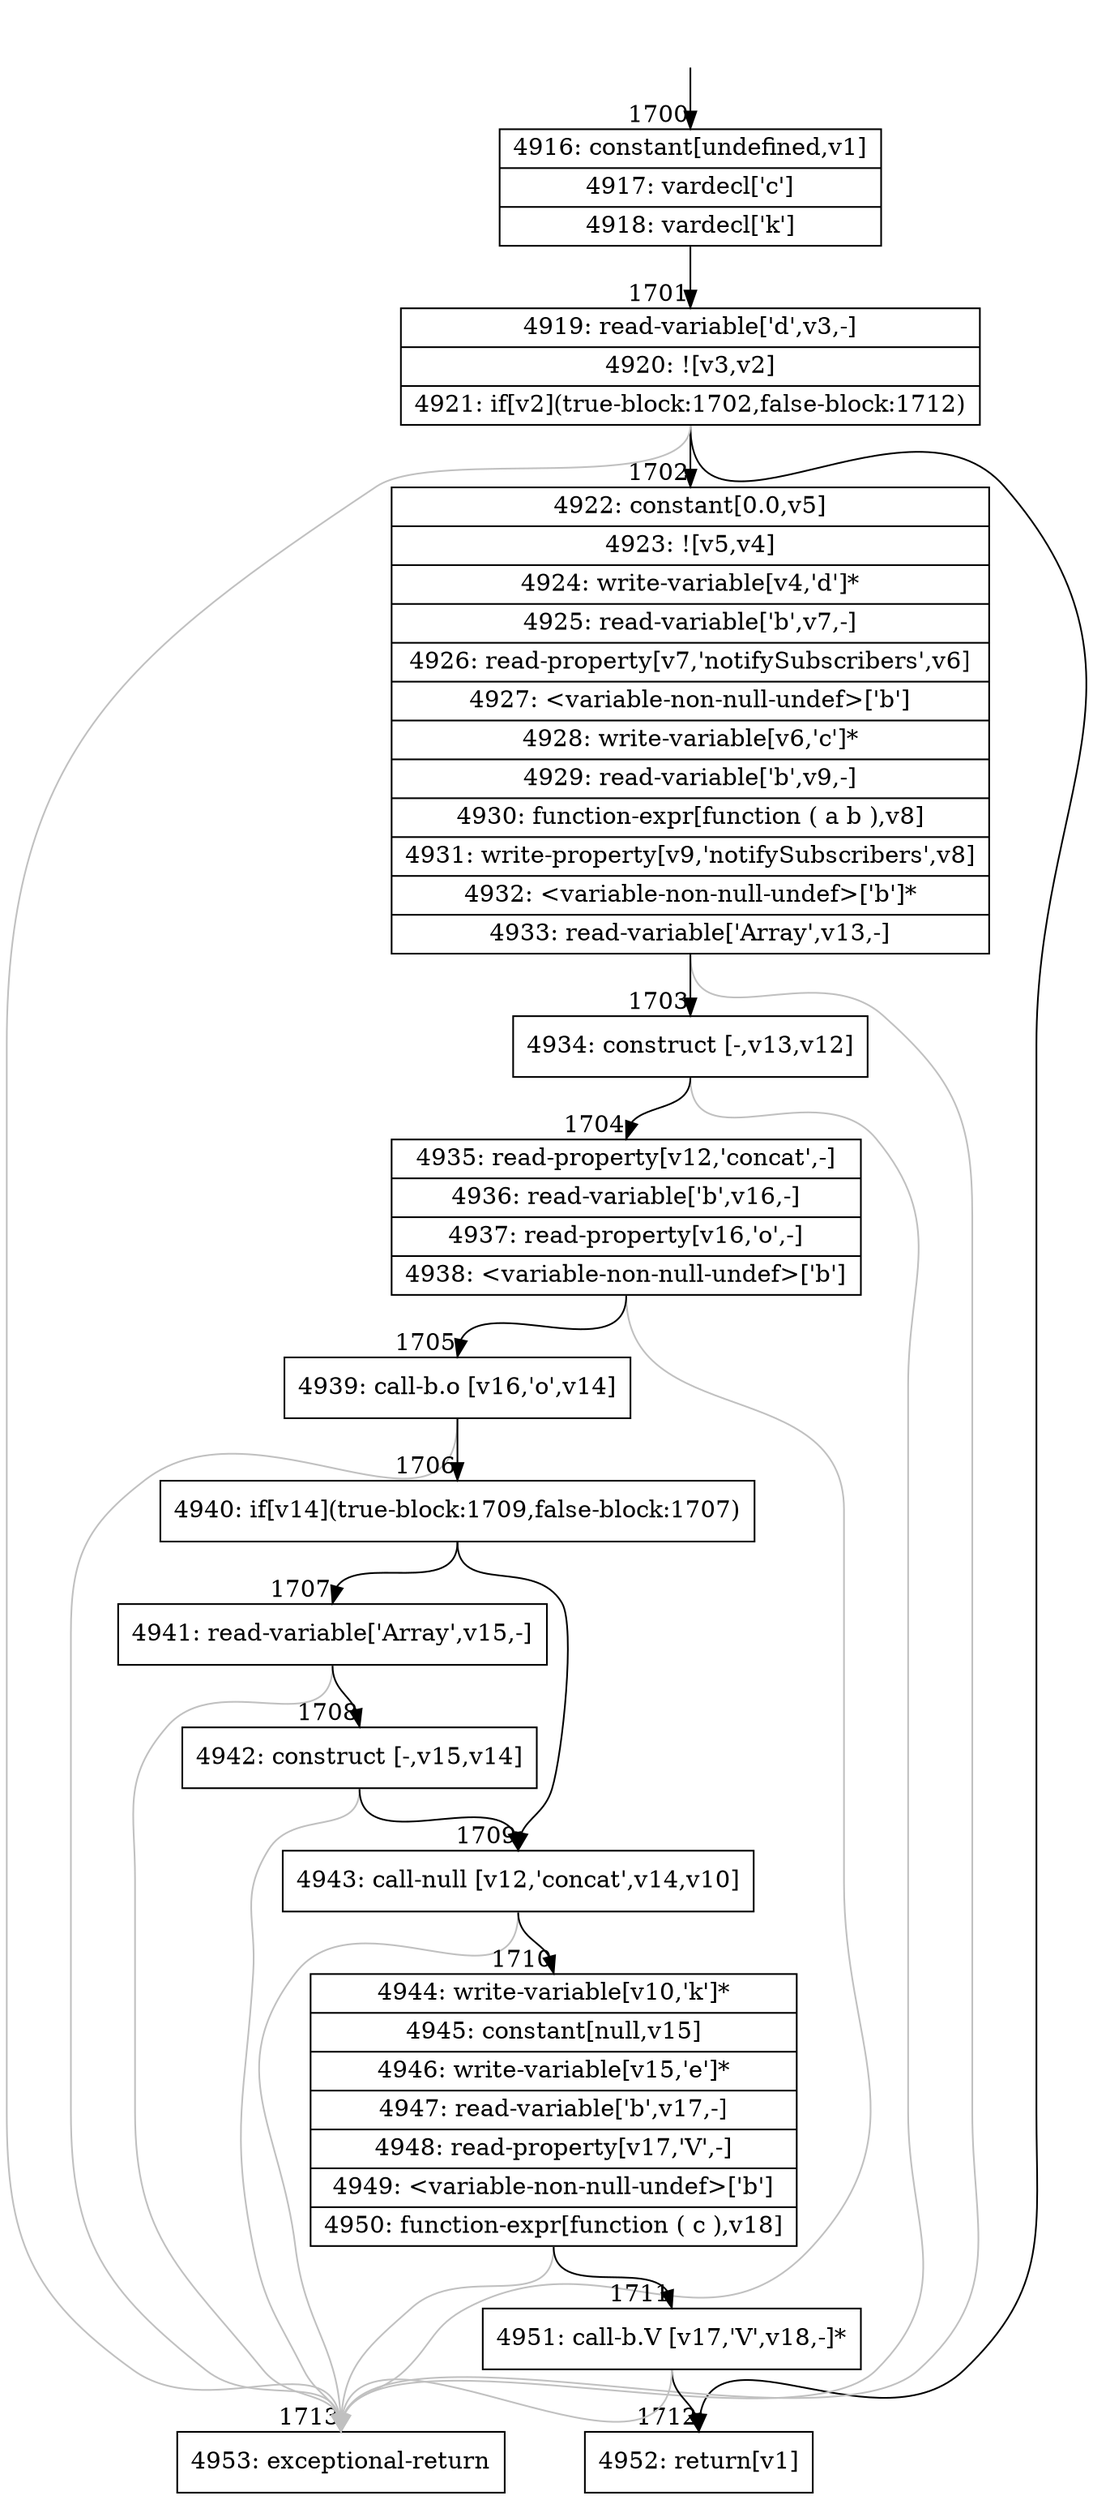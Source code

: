 digraph {
rankdir="TD"
BB_entry149[shape=none,label=""];
BB_entry149 -> BB1700 [tailport=s, headport=n, headlabel="    1700"]
BB1700 [shape=record label="{4916: constant[undefined,v1]|4917: vardecl['c']|4918: vardecl['k']}" ] 
BB1700 -> BB1701 [tailport=s, headport=n, headlabel="      1701"]
BB1701 [shape=record label="{4919: read-variable['d',v3,-]|4920: ![v3,v2]|4921: if[v2](true-block:1702,false-block:1712)}" ] 
BB1701 -> BB1702 [tailport=s, headport=n, headlabel="      1702"]
BB1701 -> BB1712 [tailport=s, headport=n, headlabel="      1712"]
BB1701 -> BB1713 [tailport=s, headport=n, color=gray, headlabel="      1713"]
BB1702 [shape=record label="{4922: constant[0.0,v5]|4923: ![v5,v4]|4924: write-variable[v4,'d']*|4925: read-variable['b',v7,-]|4926: read-property[v7,'notifySubscribers',v6]|4927: \<variable-non-null-undef\>['b']|4928: write-variable[v6,'c']*|4929: read-variable['b',v9,-]|4930: function-expr[function ( a b ),v8]|4931: write-property[v9,'notifySubscribers',v8]|4932: \<variable-non-null-undef\>['b']*|4933: read-variable['Array',v13,-]}" ] 
BB1702 -> BB1703 [tailport=s, headport=n, headlabel="      1703"]
BB1702 -> BB1713 [tailport=s, headport=n, color=gray]
BB1703 [shape=record label="{4934: construct [-,v13,v12]}" ] 
BB1703 -> BB1704 [tailport=s, headport=n, headlabel="      1704"]
BB1703 -> BB1713 [tailport=s, headport=n, color=gray]
BB1704 [shape=record label="{4935: read-property[v12,'concat',-]|4936: read-variable['b',v16,-]|4937: read-property[v16,'o',-]|4938: \<variable-non-null-undef\>['b']}" ] 
BB1704 -> BB1705 [tailport=s, headport=n, headlabel="      1705"]
BB1704 -> BB1713 [tailport=s, headport=n, color=gray]
BB1705 [shape=record label="{4939: call-b.o [v16,'o',v14]}" ] 
BB1705 -> BB1706 [tailport=s, headport=n, headlabel="      1706"]
BB1705 -> BB1713 [tailport=s, headport=n, color=gray]
BB1706 [shape=record label="{4940: if[v14](true-block:1709,false-block:1707)}" ] 
BB1706 -> BB1709 [tailport=s, headport=n, headlabel="      1709"]
BB1706 -> BB1707 [tailport=s, headport=n, headlabel="      1707"]
BB1707 [shape=record label="{4941: read-variable['Array',v15,-]}" ] 
BB1707 -> BB1708 [tailport=s, headport=n, headlabel="      1708"]
BB1707 -> BB1713 [tailport=s, headport=n, color=gray]
BB1708 [shape=record label="{4942: construct [-,v15,v14]}" ] 
BB1708 -> BB1709 [tailport=s, headport=n]
BB1708 -> BB1713 [tailport=s, headport=n, color=gray]
BB1709 [shape=record label="{4943: call-null [v12,'concat',v14,v10]}" ] 
BB1709 -> BB1710 [tailport=s, headport=n, headlabel="      1710"]
BB1709 -> BB1713 [tailport=s, headport=n, color=gray]
BB1710 [shape=record label="{4944: write-variable[v10,'k']*|4945: constant[null,v15]|4946: write-variable[v15,'e']*|4947: read-variable['b',v17,-]|4948: read-property[v17,'V',-]|4949: \<variable-non-null-undef\>['b']|4950: function-expr[function ( c ),v18]}" ] 
BB1710 -> BB1711 [tailport=s, headport=n, headlabel="      1711"]
BB1710 -> BB1713 [tailport=s, headport=n, color=gray]
BB1711 [shape=record label="{4951: call-b.V [v17,'V',v18,-]*}" ] 
BB1711 -> BB1712 [tailport=s, headport=n]
BB1711 -> BB1713 [tailport=s, headport=n, color=gray]
BB1712 [shape=record label="{4952: return[v1]}" ] 
BB1713 [shape=record label="{4953: exceptional-return}" ] 
}
